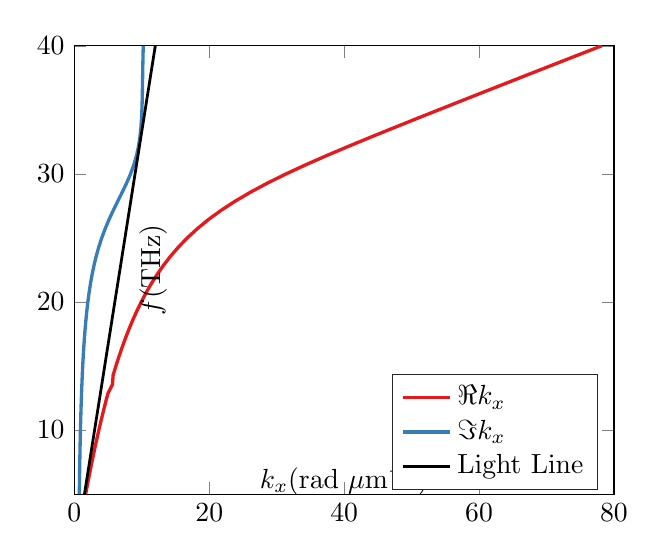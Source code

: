 % This file was created by matlab2tikz.
%
%The latest updates can be retrieved from
%  http://www.mathworks.com/matlabcentral/fileexchange/22022-matlab2tikz-matlab2tikz
%where you can also make suggestions and rate matlab2tikz.
%
\definecolor{mycolor1}{rgb}{0.894,0.102,0.11}%
\definecolor{mycolor2}{rgb}{0.216,0.494,0.722}%
\definecolor{mycolor3}{rgb}{0.302,0.686,0.29}%
%
\begin{tikzpicture}

\begin{axis}[%
xmin=0,
xmax=80,
xlabel={$k_x (\mathrm{rad~\mu m}^{-1})$},
ymin=5,
ymax=40,
x label style={at={(axis description cs:0.5,0.09)}},
y label style={at={(axis description cs:0.19,.5)}},
ylabel={$f (\mathrm{THz})$},
axis background/.style={fill=white},
legend style={at={(0.97,0.01)}, anchor=south east, legend cell align=left, align=left, draw=white!15!black}
]
\addplot [color=mycolor1, line width=1.2pt]
  table[row sep=crcr]{%
1.673	5\\
1.931	5.714\\
2.195	6.429\\
2.465	7.143\\
2.744	7.857\\
3.03	8.571\\
3.326	9.286\\
3.632	10\\
3.948	10.714\\
4.278	11.429\\
4.621	12.143\\
4.979	12.857\\
5.654	13.571\\
5.747	14.286\\
6.161	15\\
6.599	15.714\\
7.062	16.429\\
7.556	17.143\\
8.082	17.857\\
8.647	18.571\\
9.255	19.286\\
9.913	20\\
10.627	20.714\\
11.408	21.429\\
12.265	22.143\\
13.21	22.857\\
14.26	23.571\\
15.429	24.286\\
16.739	25\\
18.21	25.714\\
19.864	26.429\\
21.722	27.143\\
23.801	27.857\\
26.11	28.571\\
28.645	29.286\\
31.391	30\\
34.321	30.714\\
37.402	31.429\\
40.599	32.143\\
43.881	32.857\\
47.223	33.571\\
50.605	34.286\\
54.012	35\\
57.437	35.714\\
60.873	36.429\\
64.318	37.143\\
67.771	37.857\\
71.231	38.571\\
74.701	39.286\\
78.18	40\\
};
\addlegendentry{$\Re k_x$}


\addplot [color=mycolor2, line width=1.2pt]
  table[row sep=crcr]{%
0.735	5\\
0.753	5.714\\
0.772	6.429\\
0.793	7.143\\
0.817	7.857\\
0.843	8.571\\
0.871	9.286\\
0.902	10\\
0.937	10.714\\
0.975	11.429\\
1.017	12.143\\
1.064	12.857\\
1.174	14.286\\
1.239	15\\
1.312	15.714\\
1.394	16.429\\
1.486	17.143\\
1.59	17.857\\
1.709	18.571\\
1.845	19.286\\
2.001	20\\
2.181	20.714\\
2.389	21.429\\
2.631	22.143\\
2.912	22.857\\
3.239	23.571\\
3.62	24.286\\
4.06	25\\
4.566	25.714\\
5.135	26.429\\
5.762	27.143\\
6.427	27.857\\
7.101	28.571\\
7.748	29.286\\
8.331	30\\
8.824	30.714\\
9.215	31.429\\
9.508	32.143\\
9.717	32.857\\
9.859	33.571\\
9.954	34.286\\
10.015	35\\
10.056	35.714\\
10.085	36.429\\
10.108	37.143\\
10.13	37.857\\
10.154	38.571\\
10.182	39.286\\
10.215	40\\
};
\addlegendentry{$\Im k_x$}


\addplot [color=black, line width=1.0pt]
  table[row sep=crcr]{%
1.5	5\\
1.714	5.714\\
1.929	6.429\\
2.143	7.143\\
2.357	7.857\\
2.571	8.571\\
2.786	9.286\\
3	10\\
3.214	10.714\\
3.429	11.429\\
3.643	12.143\\
3.857	12.857\\
4.071	13.571\\
4.286	14.286\\
4.5	15\\
4.714	15.714\\
4.929	16.429\\
5.143	17.143\\
5.357	17.857\\
5.571	18.571\\
5.786	19.286\\
6	20\\
6.214	20.714\\
6.429	21.429\\
6.643	22.143\\
6.857	22.857\\
7.071	23.571\\
7.286	24.286\\
7.5	25\\
7.714	25.714\\
7.929	26.429\\
8.143	27.143\\
8.357	27.857\\
8.571	28.571\\
8.786	29.286\\
9	30\\
9.214	30.714\\
9.429	31.429\\
9.643	32.143\\
9.857	32.857\\
10.071	33.571\\
10.286	34.286\\
10.5	35\\
10.714	35.714\\
10.929	36.429\\
11.143	37.143\\
11.357	37.857\\
11.571	38.571\\
11.786	39.286\\
12	40\\
};
\addlegendentry{Light Line}



\end{axis}
\end{tikzpicture}%
